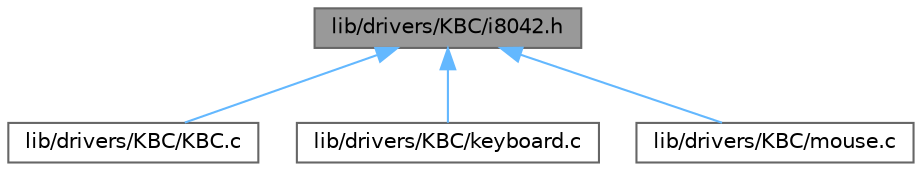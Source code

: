 digraph "lib/drivers/KBC/i8042.h"
{
 // LATEX_PDF_SIZE
  bgcolor="transparent";
  edge [fontname=Helvetica,fontsize=10,labelfontname=Helvetica,labelfontsize=10];
  node [fontname=Helvetica,fontsize=10,shape=box,height=0.2,width=0.4];
  Node1 [id="Node000001",label="lib/drivers/KBC/i8042.h",height=0.2,width=0.4,color="gray40", fillcolor="grey60", style="filled", fontcolor="black",tooltip=" "];
  Node1 -> Node2 [id="edge1_Node000001_Node000002",dir="back",color="steelblue1",style="solid",tooltip=" "];
  Node2 [id="Node000002",label="lib/drivers/KBC/KBC.c",height=0.2,width=0.4,color="grey40", fillcolor="white", style="filled",URL="$KBC_8c.html",tooltip=" "];
  Node1 -> Node3 [id="edge2_Node000001_Node000003",dir="back",color="steelblue1",style="solid",tooltip=" "];
  Node3 [id="Node000003",label="lib/drivers/KBC/keyboard.c",height=0.2,width=0.4,color="grey40", fillcolor="white", style="filled",URL="$keyboard_8c.html",tooltip=" "];
  Node1 -> Node4 [id="edge3_Node000001_Node000004",dir="back",color="steelblue1",style="solid",tooltip=" "];
  Node4 [id="Node000004",label="lib/drivers/KBC/mouse.c",height=0.2,width=0.4,color="grey40", fillcolor="white", style="filled",URL="$mouse_8c.html",tooltip=" "];
}
